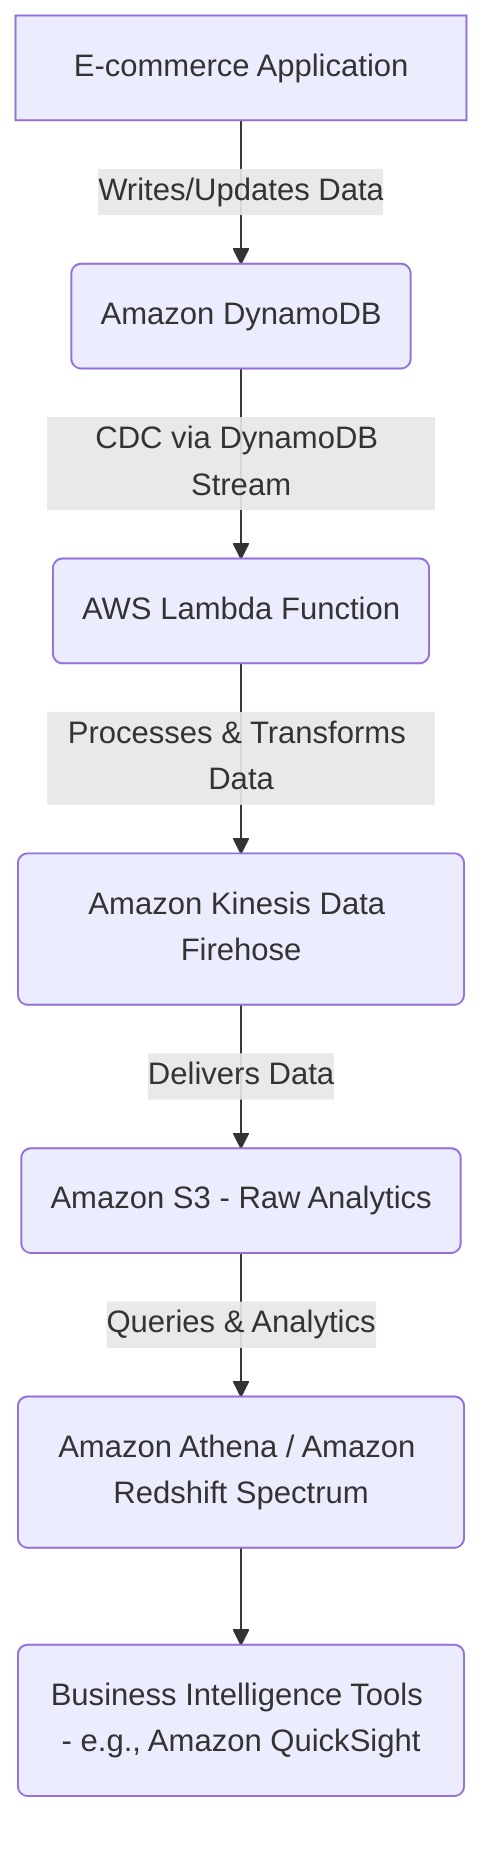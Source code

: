 graph TD
    A[E-commerce Application] -->|Writes/Updates Data| B(Amazon DynamoDB)
    B -- CDC via DynamoDB Stream --> C(AWS Lambda Function)
    C -->|Processes & Transforms Data| D(Amazon Kinesis Data Firehose)
    D -->|Delivers Data| E(Amazon S3 - Raw Analytics)
    E -->|Queries & Analytics| F(Amazon Athena / Amazon Redshift Spectrum)
    F --> G(Business Intelligence Tools - e.g., Amazon QuickSight)